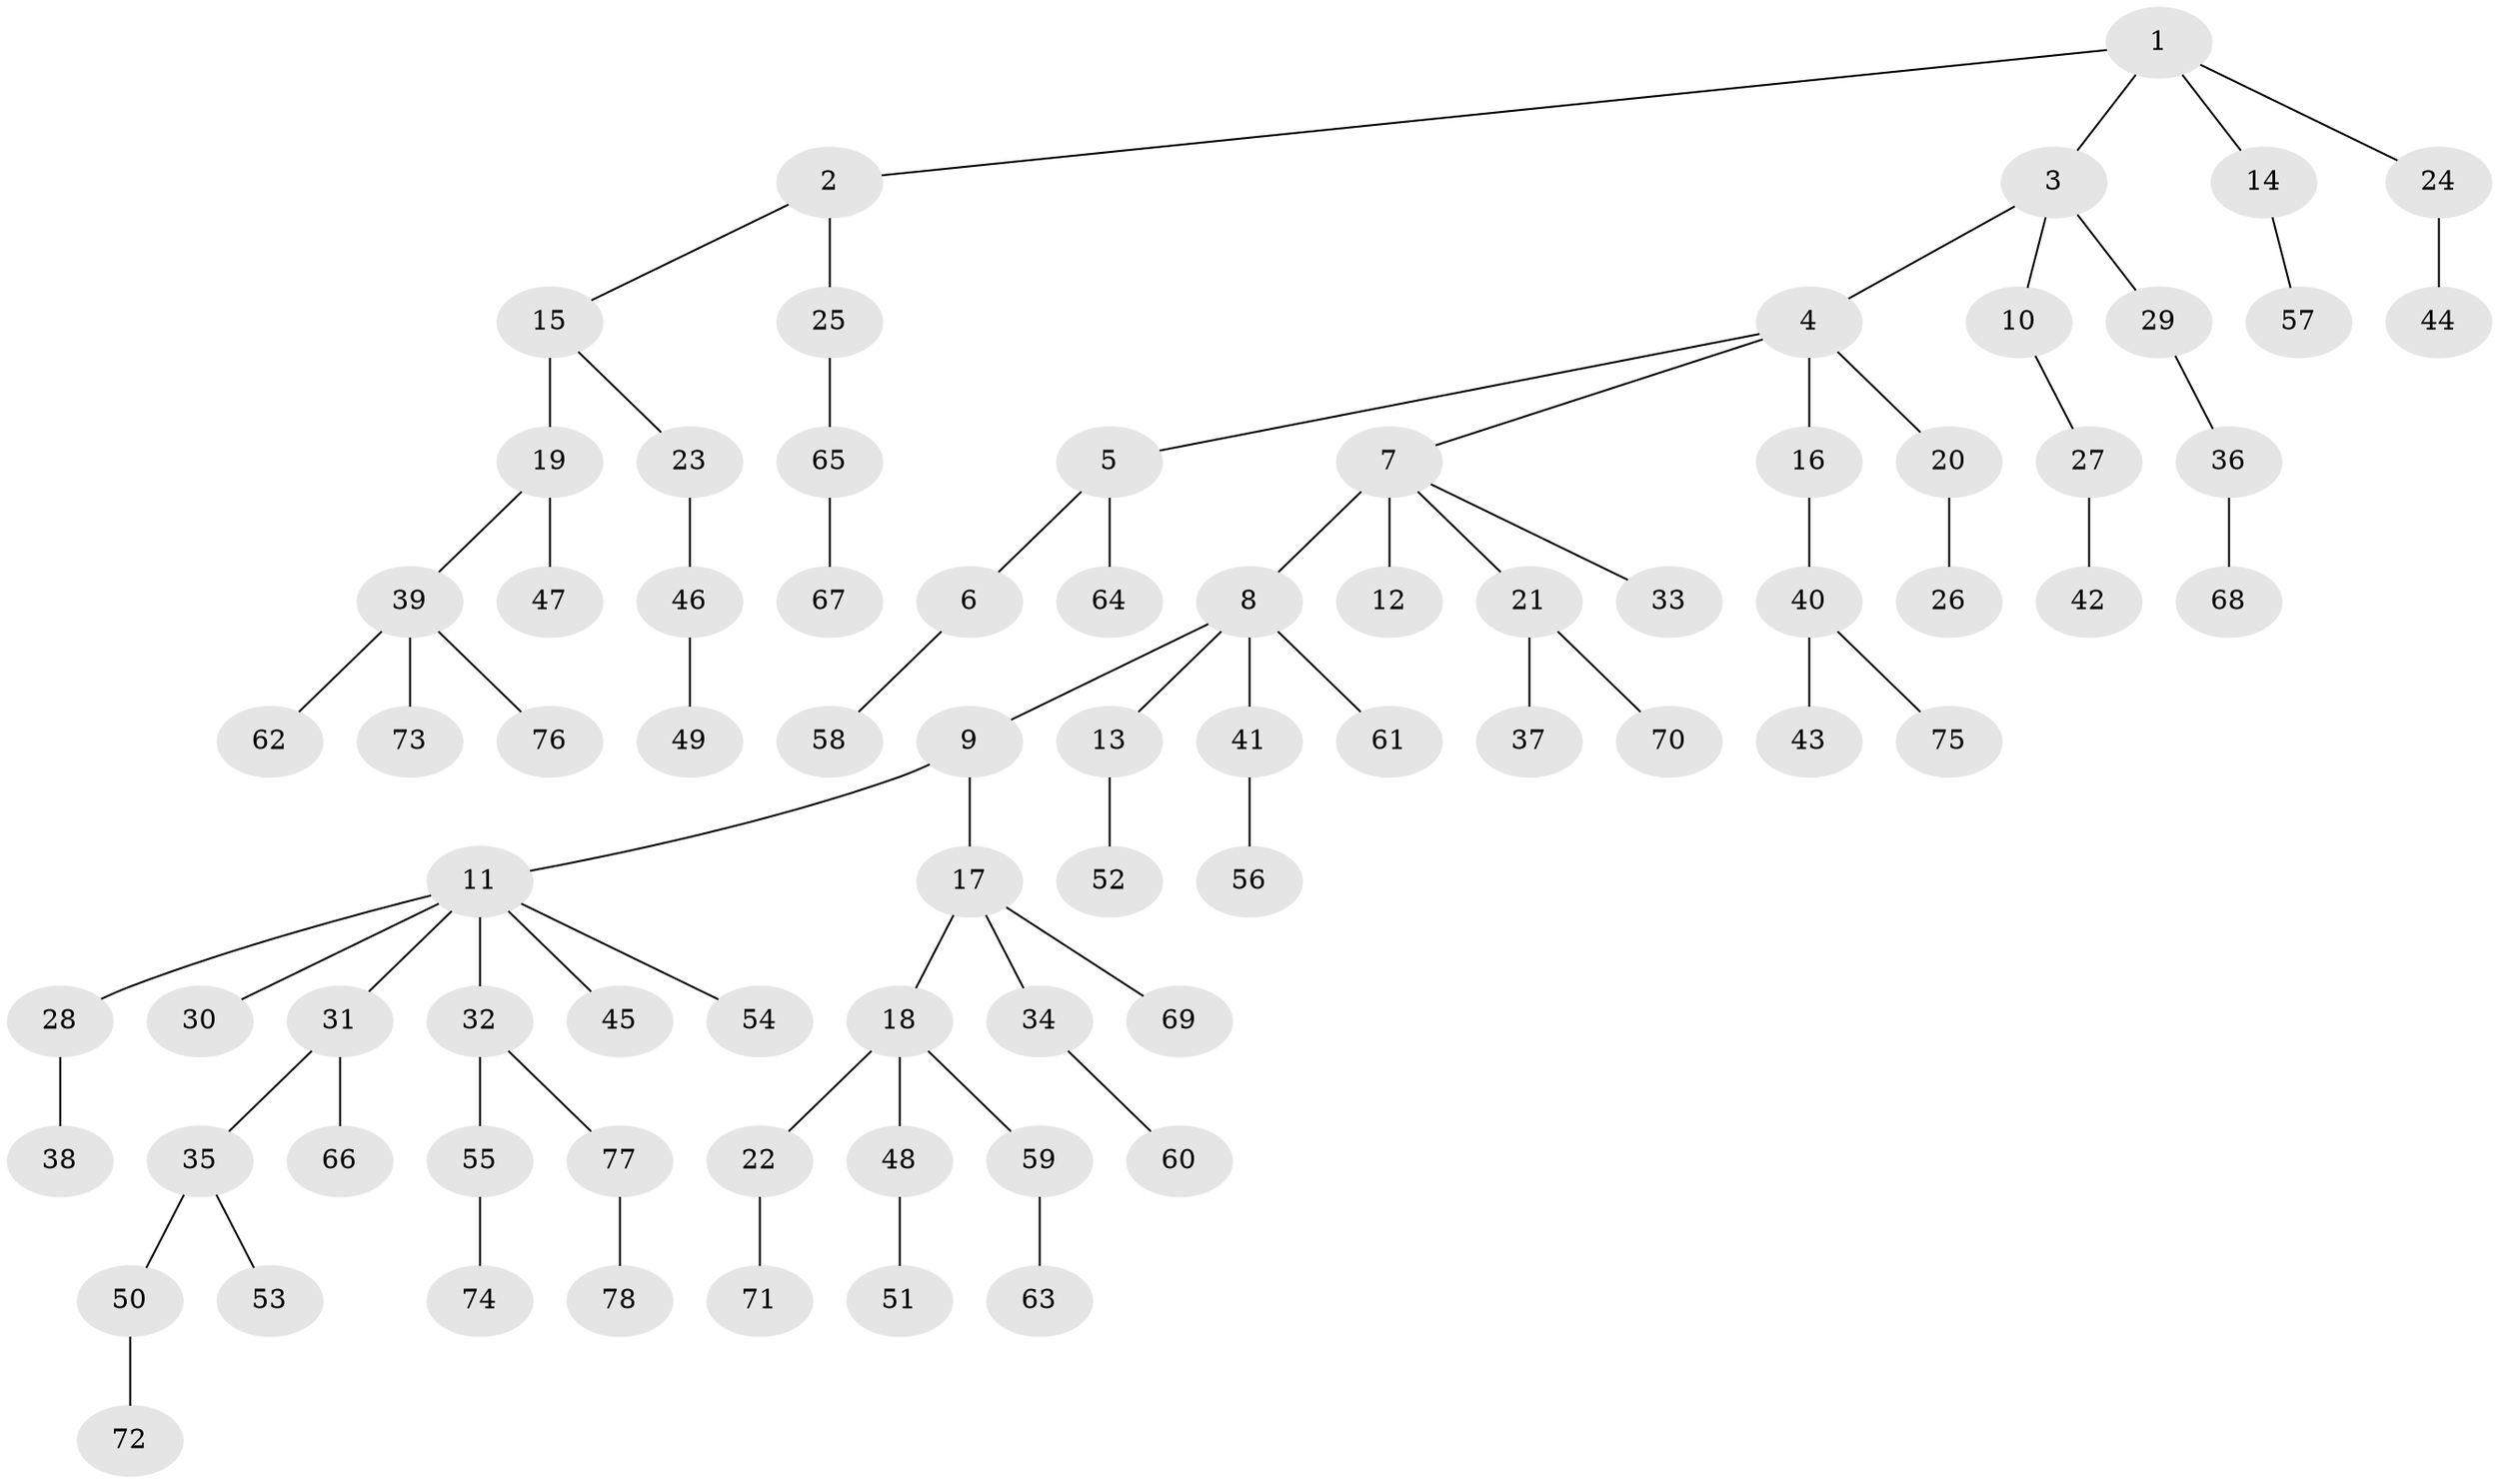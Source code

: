 // original degree distribution, {5: 0.03355704697986577, 3: 0.174496644295302, 6: 0.006711409395973154, 8: 0.006711409395973154, 7: 0.013422818791946308, 1: 0.5234899328859061, 2: 0.2080536912751678, 9: 0.006711409395973154, 4: 0.026845637583892617}
// Generated by graph-tools (version 1.1) at 2025/51/03/04/25 22:51:26]
// undirected, 78 vertices, 77 edges
graph export_dot {
  node [color=gray90,style=filled];
  1;
  2;
  3;
  4;
  5;
  6;
  7;
  8;
  9;
  10;
  11;
  12;
  13;
  14;
  15;
  16;
  17;
  18;
  19;
  20;
  21;
  22;
  23;
  24;
  25;
  26;
  27;
  28;
  29;
  30;
  31;
  32;
  33;
  34;
  35;
  36;
  37;
  38;
  39;
  40;
  41;
  42;
  43;
  44;
  45;
  46;
  47;
  48;
  49;
  50;
  51;
  52;
  53;
  54;
  55;
  56;
  57;
  58;
  59;
  60;
  61;
  62;
  63;
  64;
  65;
  66;
  67;
  68;
  69;
  70;
  71;
  72;
  73;
  74;
  75;
  76;
  77;
  78;
  1 -- 2 [weight=1.0];
  1 -- 3 [weight=1.0];
  1 -- 14 [weight=1.0];
  1 -- 24 [weight=1.0];
  2 -- 15 [weight=1.0];
  2 -- 25 [weight=2.0];
  3 -- 4 [weight=1.0];
  3 -- 10 [weight=1.0];
  3 -- 29 [weight=1.0];
  4 -- 5 [weight=1.0];
  4 -- 7 [weight=1.0];
  4 -- 16 [weight=1.0];
  4 -- 20 [weight=1.0];
  5 -- 6 [weight=1.0];
  5 -- 64 [weight=2.0];
  6 -- 58 [weight=1.0];
  7 -- 8 [weight=1.0];
  7 -- 12 [weight=3.0];
  7 -- 21 [weight=1.0];
  7 -- 33 [weight=1.0];
  8 -- 9 [weight=2.0];
  8 -- 13 [weight=1.0];
  8 -- 41 [weight=1.0];
  8 -- 61 [weight=1.0];
  9 -- 11 [weight=1.0];
  9 -- 17 [weight=1.0];
  10 -- 27 [weight=1.0];
  11 -- 28 [weight=1.0];
  11 -- 30 [weight=1.0];
  11 -- 31 [weight=1.0];
  11 -- 32 [weight=1.0];
  11 -- 45 [weight=1.0];
  11 -- 54 [weight=1.0];
  13 -- 52 [weight=1.0];
  14 -- 57 [weight=1.0];
  15 -- 19 [weight=6.0];
  15 -- 23 [weight=1.0];
  16 -- 40 [weight=1.0];
  17 -- 18 [weight=1.0];
  17 -- 34 [weight=1.0];
  17 -- 69 [weight=1.0];
  18 -- 22 [weight=1.0];
  18 -- 48 [weight=1.0];
  18 -- 59 [weight=1.0];
  19 -- 39 [weight=1.0];
  19 -- 47 [weight=1.0];
  20 -- 26 [weight=1.0];
  21 -- 37 [weight=2.0];
  21 -- 70 [weight=1.0];
  22 -- 71 [weight=1.0];
  23 -- 46 [weight=1.0];
  24 -- 44 [weight=2.0];
  25 -- 65 [weight=1.0];
  27 -- 42 [weight=1.0];
  28 -- 38 [weight=1.0];
  29 -- 36 [weight=1.0];
  31 -- 35 [weight=1.0];
  31 -- 66 [weight=1.0];
  32 -- 55 [weight=1.0];
  32 -- 77 [weight=1.0];
  34 -- 60 [weight=1.0];
  35 -- 50 [weight=1.0];
  35 -- 53 [weight=1.0];
  36 -- 68 [weight=1.0];
  39 -- 62 [weight=1.0];
  39 -- 73 [weight=1.0];
  39 -- 76 [weight=1.0];
  40 -- 43 [weight=1.0];
  40 -- 75 [weight=1.0];
  41 -- 56 [weight=1.0];
  46 -- 49 [weight=2.0];
  48 -- 51 [weight=1.0];
  50 -- 72 [weight=1.0];
  55 -- 74 [weight=1.0];
  59 -- 63 [weight=1.0];
  65 -- 67 [weight=2.0];
  77 -- 78 [weight=1.0];
}
